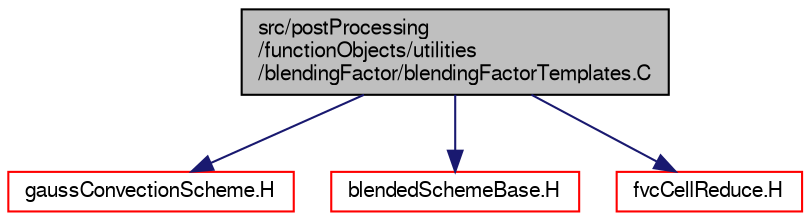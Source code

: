 digraph "src/postProcessing/functionObjects/utilities/blendingFactor/blendingFactorTemplates.C"
{
  bgcolor="transparent";
  edge [fontname="FreeSans",fontsize="10",labelfontname="FreeSans",labelfontsize="10"];
  node [fontname="FreeSans",fontsize="10",shape=record];
  Node0 [label="src/postProcessing\l/functionObjects/utilities\l/blendingFactor/blendingFactorTemplates.C",height=0.2,width=0.4,color="black", fillcolor="grey75", style="filled", fontcolor="black"];
  Node0 -> Node1 [color="midnightblue",fontsize="10",style="solid",fontname="FreeSans"];
  Node1 [label="gaussConvectionScheme.H",height=0.2,width=0.4,color="red",URL="$a02777.html"];
  Node0 -> Node83 [color="midnightblue",fontsize="10",style="solid",fontname="FreeSans"];
  Node83 [label="blendedSchemeBase.H",height=0.2,width=0.4,color="red",URL="$a03872.html"];
  Node0 -> Node84 [color="midnightblue",fontsize="10",style="solid",fontname="FreeSans"];
  Node84 [label="fvcCellReduce.H",height=0.2,width=0.4,color="red",URL="$a02936.html",tooltip="Construct a volume field from a surface field using a combine operator. "];
}
